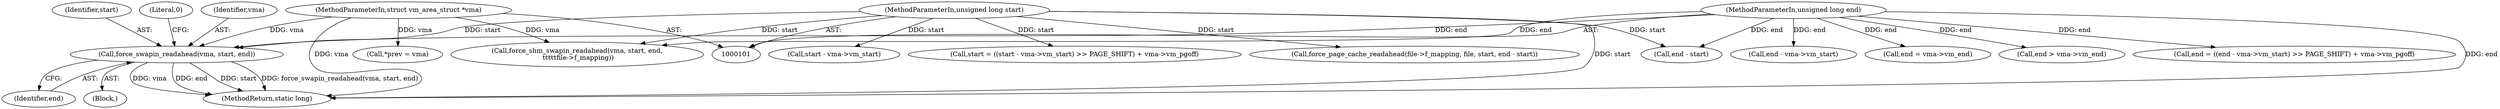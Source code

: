 digraph "0_linux_6ea8d958a2c95a1d514015d4e29ba21a8c0a1a91@API" {
"1000121" [label="(Call,force_swapin_readahead(vma, start, end))"];
"1000102" [label="(MethodParameterIn,struct vm_area_struct *vma)"];
"1000104" [label="(MethodParameterIn,unsigned long start)"];
"1000105" [label="(MethodParameterIn,unsigned long end)"];
"1000133" [label="(Call,force_shm_swapin_readahead(vma, start, end,\n \t\t\t\t\tfile->f_mapping))"];
"1000173" [label="(Call,end = ((end - vma->vm_start) >> PAGE_SHIFT) + vma->vm_pgoff)"];
"1000124" [label="(Identifier,end)"];
"1000177" [label="(Call,end - vma->vm_start)"];
"1000192" [label="(Call,end - start)"];
"1000168" [label="(Call,end = vma->vm_end)"];
"1000186" [label="(Call,force_page_cache_readahead(file->f_mapping, file, start, end - start))"];
"1000123" [label="(Identifier,start)"];
"1000120" [label="(Block,)"];
"1000105" [label="(MethodParameterIn,unsigned long end)"];
"1000197" [label="(MethodReturn,static long)"];
"1000126" [label="(Literal,0)"];
"1000121" [label="(Call,force_swapin_readahead(vma, start, end))"];
"1000102" [label="(MethodParameterIn,struct vm_area_struct *vma)"];
"1000113" [label="(Call,*prev = vma)"];
"1000149" [label="(Call,start = ((start - vma->vm_start) >> PAGE_SHIFT) + vma->vm_pgoff)"];
"1000153" [label="(Call,start - vma->vm_start)"];
"1000163" [label="(Call,end > vma->vm_end)"];
"1000122" [label="(Identifier,vma)"];
"1000104" [label="(MethodParameterIn,unsigned long start)"];
"1000121" -> "1000120"  [label="AST: "];
"1000121" -> "1000124"  [label="CFG: "];
"1000122" -> "1000121"  [label="AST: "];
"1000123" -> "1000121"  [label="AST: "];
"1000124" -> "1000121"  [label="AST: "];
"1000126" -> "1000121"  [label="CFG: "];
"1000121" -> "1000197"  [label="DDG: start"];
"1000121" -> "1000197"  [label="DDG: force_swapin_readahead(vma, start, end)"];
"1000121" -> "1000197"  [label="DDG: vma"];
"1000121" -> "1000197"  [label="DDG: end"];
"1000102" -> "1000121"  [label="DDG: vma"];
"1000104" -> "1000121"  [label="DDG: start"];
"1000105" -> "1000121"  [label="DDG: end"];
"1000102" -> "1000101"  [label="AST: "];
"1000102" -> "1000197"  [label="DDG: vma"];
"1000102" -> "1000113"  [label="DDG: vma"];
"1000102" -> "1000133"  [label="DDG: vma"];
"1000104" -> "1000101"  [label="AST: "];
"1000104" -> "1000197"  [label="DDG: start"];
"1000104" -> "1000133"  [label="DDG: start"];
"1000104" -> "1000149"  [label="DDG: start"];
"1000104" -> "1000153"  [label="DDG: start"];
"1000104" -> "1000186"  [label="DDG: start"];
"1000104" -> "1000192"  [label="DDG: start"];
"1000105" -> "1000101"  [label="AST: "];
"1000105" -> "1000197"  [label="DDG: end"];
"1000105" -> "1000133"  [label="DDG: end"];
"1000105" -> "1000163"  [label="DDG: end"];
"1000105" -> "1000168"  [label="DDG: end"];
"1000105" -> "1000173"  [label="DDG: end"];
"1000105" -> "1000177"  [label="DDG: end"];
"1000105" -> "1000192"  [label="DDG: end"];
}
